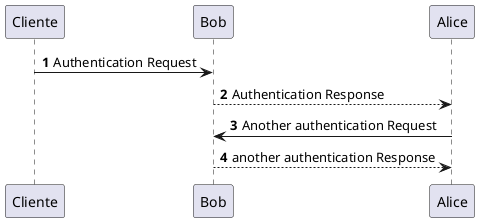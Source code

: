 @startuml
'https://plantuml.com/sequence-diagram

autonumber

Cliente -> Bob: Authentication Request
Bob --> Alice: Authentication Response

Alice -> Bob: Another authentication Request
Alice <-- Bob: another authentication Response
@enduml